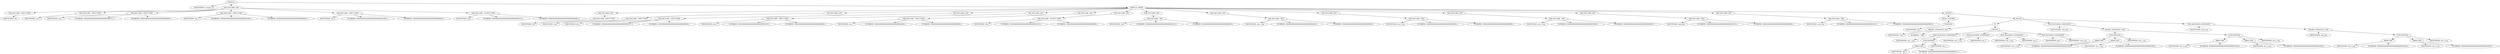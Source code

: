 digraph G {	
ranksep=.25;
	0 [label="MODULE"];
	1 [label="IDENTIFIERS: combine_res"];
	0 -> 1;
	2 [label="VAR_DECLARE_LIST"];
	0 -> 2;
	3 [label="VAR_DECLARE:  INPUT PORT"];
	2 -> 3;
	4 [label="IDENTIFIERS: clk"];
	3 -> 4;
	5 [label="VAR_DECLARE:  INPUT PORT"];
	2 -> 5;
	6 [label="IDENTIFIERS: wen"];
	5 -> 6;
	7 [label="VAR_DECLARE:  INPUT PORT"];
	2 -> 7;
	8 [label="IDENTIFIERS: din_1"];
	7 -> 8;
	9 [label="NUMBERS: 00000000000000000000000000000111 ()"];
	7 -> 9;
	10 [label="NUMBERS: 00000000000000000000000000000000 ()"];
	7 -> 10;
	11 [label="VAR_DECLARE:  INPUT PORT"];
	2 -> 11;
	12 [label="IDENTIFIERS: din_2"];
	11 -> 12;
	13 [label="NUMBERS: 00000000000000000000000000001000 ()"];
	11 -> 13;
	14 [label="NUMBERS: 00000000000000000000000000000000 ()"];
	11 -> 14;
	15 [label="VAR_DECLARE:  INPUT PORT"];
	2 -> 15;
	16 [label="IDENTIFIERS: din_3"];
	15 -> 16;
	17 [label="NUMBERS: 00000000000000000000000000001000 ()"];
	15 -> 17;
	18 [label="NUMBERS: 00000000000000000000000000000000 ()"];
	15 -> 18;
	19 [label="VAR_DECLARE:  OUTPUT PORT"];
	2 -> 19;
	20 [label="IDENTIFIERS: dout"];
	19 -> 20;
	21 [label="NUMBERS: 00000000000000000000000000001010 ()"];
	19 -> 21;
	22 [label="NUMBERS: 00000000000000000000000000000000 ()"];
	19 -> 22;
	23 [label="MODULE_ITEMS"];
	0 -> 23;
	24 [label="VAR_DECLARE_LIST"];
	23 -> 24;
	25 [label="VAR_DECLARE:  INPUT PORT"];
	24 -> 25;
	26 [label="IDENTIFIERS: clk"];
	25 -> 26;
	27 [label="VAR_DECLARE_LIST"];
	23 -> 27;
	28 [label="VAR_DECLARE:  INPUT PORT"];
	27 -> 28;
	29 [label="IDENTIFIERS: wen"];
	28 -> 29;
	30 [label="VAR_DECLARE_LIST"];
	23 -> 30;
	31 [label="VAR_DECLARE:  INPUT PORT"];
	30 -> 31;
	32 [label="IDENTIFIERS: din_1"];
	31 -> 32;
	33 [label="NUMBERS: 00000000000000000000000000000111 ()"];
	31 -> 33;
	34 [label="NUMBERS: 00000000000000000000000000000000 ()"];
	31 -> 34;
	35 [label="VAR_DECLARE_LIST"];
	23 -> 35;
	36 [label="VAR_DECLARE:  INPUT PORT"];
	35 -> 36;
	37 [label="IDENTIFIERS: din_2"];
	36 -> 37;
	38 [label="NUMBERS: 00000000000000000000000000001000 ()"];
	36 -> 38;
	39 [label="NUMBERS: 00000000000000000000000000000000 ()"];
	36 -> 39;
	40 [label="VAR_DECLARE_LIST"];
	23 -> 40;
	41 [label="VAR_DECLARE:  INPUT PORT"];
	40 -> 41;
	42 [label="IDENTIFIERS: din_3"];
	41 -> 42;
	43 [label="NUMBERS: 00000000000000000000000000001000 ()"];
	41 -> 43;
	44 [label="NUMBERS: 00000000000000000000000000000000 ()"];
	41 -> 44;
	45 [label="VAR_DECLARE_LIST"];
	23 -> 45;
	46 [label="VAR_DECLARE:  OUTPUT PORT"];
	45 -> 46;
	47 [label="IDENTIFIERS: dout"];
	46 -> 47;
	48 [label="NUMBERS: 00000000000000000000000000001010 ()"];
	46 -> 48;
	49 [label="NUMBERS: 00000000000000000000000000000000 ()"];
	46 -> 49;
	50 [label="VAR_DECLARE_LIST"];
	23 -> 50;
	51 [label="VAR_DECLARE:  REG"];
	50 -> 51;
	52 [label="IDENTIFIERS: dout"];
	51 -> 52;
	53 [label="NUMBERS: 00000000000000000000000000001010 ()"];
	51 -> 53;
	54 [label="NUMBERS: 00000000000000000000000000000000 ()"];
	51 -> 54;
	55 [label="VAR_DECLARE_LIST"];
	23 -> 55;
	56 [label="VAR_DECLARE:  REG"];
	55 -> 56;
	57 [label="IDENTIFIERS: din_1_reg"];
	56 -> 57;
	58 [label="NUMBERS: 00000000000000000000000000001000 ()"];
	56 -> 58;
	59 [label="NUMBERS: 00000000000000000000000000000000 ()"];
	56 -> 59;
	60 [label="VAR_DECLARE_LIST"];
	23 -> 60;
	61 [label="VAR_DECLARE:  REG"];
	60 -> 61;
	62 [label="IDENTIFIERS: din_2_reg"];
	61 -> 62;
	63 [label="NUMBERS: 00000000000000000000000000001000 ()"];
	61 -> 63;
	64 [label="NUMBERS: 00000000000000000000000000000000 ()"];
	61 -> 64;
	65 [label="VAR_DECLARE_LIST"];
	23 -> 65;
	66 [label="VAR_DECLARE:  REG"];
	65 -> 66;
	67 [label="IDENTIFIERS: din_3_reg"];
	66 -> 67;
	68 [label="NUMBERS: 00000000000000000000000000001000 ()"];
	66 -> 68;
	69 [label="NUMBERS: 00000000000000000000000000000000 ()"];
	66 -> 69;
	70 [label="VAR_DECLARE_LIST"];
	23 -> 70;
	71 [label="VAR_DECLARE:  REG"];
	70 -> 71;
	72 [label="IDENTIFIERS: add_tmp"];
	71 -> 72;
	73 [label="NUMBERS: 00000000000000000000000000001010 ()"];
	71 -> 73;
	74 [label="NUMBERS: 00000000000000000000000000000000 ()"];
	71 -> 74;
	75 [label="VAR_DECLARE_LIST"];
	23 -> 75;
	76 [label="VAR_DECLARE:  REG"];
	75 -> 76;
	77 [label="IDENTIFIERS: dout_reg"];
	76 -> 77;
	78 [label="NUMBERS: 00000000000000000000000000001010 ()"];
	76 -> 78;
	79 [label="NUMBERS: 00000000000000000000000000000000 ()"];
	76 -> 79;
	80 [label="ALWAYS"];
	23 -> 80;
	81 [label="DELAY_CONTROL"];
	80 -> 81;
	82 [label="POSEDGE"];
	81 -> 82;
	83 [label="IDENTIFIERS: clk"];
	82 -> 83;
	84 [label="BLOCK"];
	80 -> 84;
	85 [label="IF"];
	84 -> 85;
	86 [label="BINARY_OPERATION: lEQ"];
	85 -> 86;
	87 [label="IDENTIFIERS: wen"];
	86 -> 87;
	88 [label="NUMBERS: 1 ()"];
	86 -> 88;
	89 [label="BLOCK"];
	85 -> 89;
	90 [label="NON_BLOCKING_STATEMENT"];
	89 -> 90;
	91 [label="IDENTIFIERS: din_1_reg"];
	90 -> 91;
	92 [label="CONCATENATE"];
	90 -> 92;
	93 [label="ARRAY_REF"];
	92 -> 93;
	94 [label="IDENTIFIERS: din_1"];
	93 -> 94;
	95 [label="NUMBERS: 00000000000000000000000000000111 ()"];
	93 -> 95;
	96 [label="IDENTIFIERS: din_1"];
	92 -> 96;
	97 [label="NON_BLOCKING_STATEMENT"];
	89 -> 97;
	98 [label="IDENTIFIERS: din_2_reg"];
	97 -> 98;
	99 [label="IDENTIFIERS: din_2"];
	97 -> 99;
	100 [label="NON_BLOCKING_STATEMENT"];
	89 -> 100;
	101 [label="IDENTIFIERS: din_3_reg"];
	100 -> 101;
	102 [label="IDENTIFIERS: din_3"];
	100 -> 102;
	103 [label="NON_BLOCKING_STATEMENT"];
	89 -> 103;
	104 [label="IDENTIFIERS: dout"];
	103 -> 104;
	105 [label="IDENTIFIERS: dout_reg"];
	103 -> 105;
	106 [label="NON_BLOCKING_STATEMENT"];
	84 -> 106;
	107 [label="IDENTIFIERS: add_tmp"];
	106 -> 107;
	108 [label="BINARY_OPERATION: ADD"];
	106 -> 108;
	109 [label="CONCATENATE"];
	108 -> 109;
	110 [label="ARRAY_REF"];
	109 -> 110;
	111 [label="IDENTIFIERS: din_1_reg"];
	110 -> 111;
	112 [label="NUMBERS: 00000000000000000000000000001000 ()"];
	110 -> 112;
	113 [label="ARRAY_REF"];
	109 -> 113;
	114 [label="IDENTIFIERS: din_1_reg"];
	113 -> 114;
	115 [label="NUMBERS: 00000000000000000000000000001000 ()"];
	113 -> 115;
	116 [label="IDENTIFIERS: din_1_reg"];
	109 -> 116;
	117 [label="CONCATENATE"];
	108 -> 117;
	118 [label="ARRAY_REF"];
	117 -> 118;
	119 [label="IDENTIFIERS: din_2_reg"];
	118 -> 119;
	120 [label="NUMBERS: 00000000000000000000000000001000 ()"];
	118 -> 120;
	121 [label="ARRAY_REF"];
	117 -> 121;
	122 [label="IDENTIFIERS: din_2_reg"];
	121 -> 122;
	123 [label="NUMBERS: 00000000000000000000000000001000 ()"];
	121 -> 123;
	124 [label="IDENTIFIERS: din_2_reg"];
	117 -> 124;
	125 [label="NON_BLOCKING_STATEMENT"];
	84 -> 125;
	126 [label="IDENTIFIERS: dout_reg"];
	125 -> 126;
	127 [label="BINARY_OPERATION: ADD"];
	125 -> 127;
	128 [label="IDENTIFIERS: add_tmp"];
	127 -> 128;
	129 [label="CONCATENATE"];
	127 -> 129;
	130 [label="ARRAY_REF"];
	129 -> 130;
	131 [label="IDENTIFIERS: din_3_reg"];
	130 -> 131;
	132 [label="NUMBERS: 00000000000000000000000000001000 ()"];
	130 -> 132;
	133 [label="ARRAY_REF"];
	129 -> 133;
	134 [label="IDENTIFIERS: din_3_reg"];
	133 -> 134;
	135 [label="NUMBERS: 00000000000000000000000000001000 ()"];
	133 -> 135;
	136 [label="IDENTIFIERS: din_3_reg"];
	129 -> 136;
}
